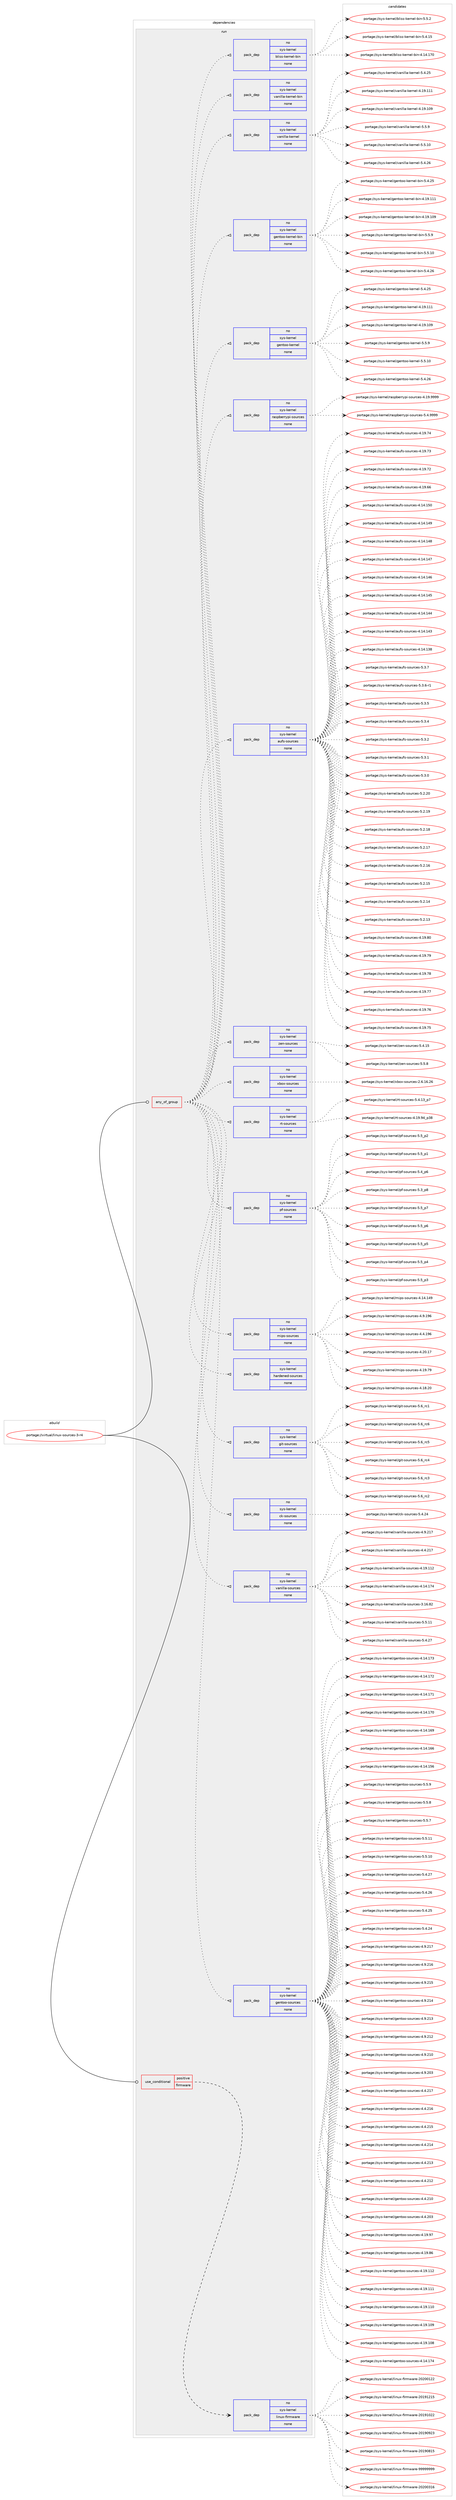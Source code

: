 digraph prolog {

# *************
# Graph options
# *************

newrank=true;
concentrate=true;
compound=true;
graph [rankdir=LR,fontname=Helvetica,fontsize=10,ranksep=1.5];#, ranksep=2.5, nodesep=0.2];
edge  [arrowhead=vee];
node  [fontname=Helvetica,fontsize=10];

# **********
# The ebuild
# **********

subgraph cluster_leftcol {
color=gray;
rank=same;
label=<<i>ebuild</i>>;
id [label="portage://virtual/linux-sources-3-r4", color=red, width=4, href="../virtual/linux-sources-3-r4.svg"];
}

# ****************
# The dependencies
# ****************

subgraph cluster_midcol {
color=gray;
label=<<i>dependencies</i>>;
subgraph cluster_compile {
fillcolor="#eeeeee";
style=filled;
label=<<i>compile</i>>;
}
subgraph cluster_compileandrun {
fillcolor="#eeeeee";
style=filled;
label=<<i>compile and run</i>>;
}
subgraph cluster_run {
fillcolor="#eeeeee";
style=filled;
label=<<i>run</i>>;
subgraph any211 {
dependency8750 [label=<<TABLE BORDER="0" CELLBORDER="1" CELLSPACING="0" CELLPADDING="4"><TR><TD CELLPADDING="10">any_of_group</TD></TR></TABLE>>, shape=none, color=red];subgraph pack7248 {
dependency8751 [label=<<TABLE BORDER="0" CELLBORDER="1" CELLSPACING="0" CELLPADDING="4" WIDTH="220"><TR><TD ROWSPAN="6" CELLPADDING="30">pack_dep</TD></TR><TR><TD WIDTH="110">no</TD></TR><TR><TD>sys-kernel</TD></TR><TR><TD>gentoo-sources</TD></TR><TR><TD>none</TD></TR><TR><TD></TD></TR></TABLE>>, shape=none, color=blue];
}
dependency8750:e -> dependency8751:w [weight=20,style="dotted",arrowhead="oinv"];
subgraph pack7249 {
dependency8752 [label=<<TABLE BORDER="0" CELLBORDER="1" CELLSPACING="0" CELLPADDING="4" WIDTH="220"><TR><TD ROWSPAN="6" CELLPADDING="30">pack_dep</TD></TR><TR><TD WIDTH="110">no</TD></TR><TR><TD>sys-kernel</TD></TR><TR><TD>vanilla-sources</TD></TR><TR><TD>none</TD></TR><TR><TD></TD></TR></TABLE>>, shape=none, color=blue];
}
dependency8750:e -> dependency8752:w [weight=20,style="dotted",arrowhead="oinv"];
subgraph pack7250 {
dependency8753 [label=<<TABLE BORDER="0" CELLBORDER="1" CELLSPACING="0" CELLPADDING="4" WIDTH="220"><TR><TD ROWSPAN="6" CELLPADDING="30">pack_dep</TD></TR><TR><TD WIDTH="110">no</TD></TR><TR><TD>sys-kernel</TD></TR><TR><TD>ck-sources</TD></TR><TR><TD>none</TD></TR><TR><TD></TD></TR></TABLE>>, shape=none, color=blue];
}
dependency8750:e -> dependency8753:w [weight=20,style="dotted",arrowhead="oinv"];
subgraph pack7251 {
dependency8754 [label=<<TABLE BORDER="0" CELLBORDER="1" CELLSPACING="0" CELLPADDING="4" WIDTH="220"><TR><TD ROWSPAN="6" CELLPADDING="30">pack_dep</TD></TR><TR><TD WIDTH="110">no</TD></TR><TR><TD>sys-kernel</TD></TR><TR><TD>git-sources</TD></TR><TR><TD>none</TD></TR><TR><TD></TD></TR></TABLE>>, shape=none, color=blue];
}
dependency8750:e -> dependency8754:w [weight=20,style="dotted",arrowhead="oinv"];
subgraph pack7252 {
dependency8755 [label=<<TABLE BORDER="0" CELLBORDER="1" CELLSPACING="0" CELLPADDING="4" WIDTH="220"><TR><TD ROWSPAN="6" CELLPADDING="30">pack_dep</TD></TR><TR><TD WIDTH="110">no</TD></TR><TR><TD>sys-kernel</TD></TR><TR><TD>hardened-sources</TD></TR><TR><TD>none</TD></TR><TR><TD></TD></TR></TABLE>>, shape=none, color=blue];
}
dependency8750:e -> dependency8755:w [weight=20,style="dotted",arrowhead="oinv"];
subgraph pack7253 {
dependency8756 [label=<<TABLE BORDER="0" CELLBORDER="1" CELLSPACING="0" CELLPADDING="4" WIDTH="220"><TR><TD ROWSPAN="6" CELLPADDING="30">pack_dep</TD></TR><TR><TD WIDTH="110">no</TD></TR><TR><TD>sys-kernel</TD></TR><TR><TD>mips-sources</TD></TR><TR><TD>none</TD></TR><TR><TD></TD></TR></TABLE>>, shape=none, color=blue];
}
dependency8750:e -> dependency8756:w [weight=20,style="dotted",arrowhead="oinv"];
subgraph pack7254 {
dependency8757 [label=<<TABLE BORDER="0" CELLBORDER="1" CELLSPACING="0" CELLPADDING="4" WIDTH="220"><TR><TD ROWSPAN="6" CELLPADDING="30">pack_dep</TD></TR><TR><TD WIDTH="110">no</TD></TR><TR><TD>sys-kernel</TD></TR><TR><TD>pf-sources</TD></TR><TR><TD>none</TD></TR><TR><TD></TD></TR></TABLE>>, shape=none, color=blue];
}
dependency8750:e -> dependency8757:w [weight=20,style="dotted",arrowhead="oinv"];
subgraph pack7255 {
dependency8758 [label=<<TABLE BORDER="0" CELLBORDER="1" CELLSPACING="0" CELLPADDING="4" WIDTH="220"><TR><TD ROWSPAN="6" CELLPADDING="30">pack_dep</TD></TR><TR><TD WIDTH="110">no</TD></TR><TR><TD>sys-kernel</TD></TR><TR><TD>rt-sources</TD></TR><TR><TD>none</TD></TR><TR><TD></TD></TR></TABLE>>, shape=none, color=blue];
}
dependency8750:e -> dependency8758:w [weight=20,style="dotted",arrowhead="oinv"];
subgraph pack7256 {
dependency8759 [label=<<TABLE BORDER="0" CELLBORDER="1" CELLSPACING="0" CELLPADDING="4" WIDTH="220"><TR><TD ROWSPAN="6" CELLPADDING="30">pack_dep</TD></TR><TR><TD WIDTH="110">no</TD></TR><TR><TD>sys-kernel</TD></TR><TR><TD>xbox-sources</TD></TR><TR><TD>none</TD></TR><TR><TD></TD></TR></TABLE>>, shape=none, color=blue];
}
dependency8750:e -> dependency8759:w [weight=20,style="dotted",arrowhead="oinv"];
subgraph pack7257 {
dependency8760 [label=<<TABLE BORDER="0" CELLBORDER="1" CELLSPACING="0" CELLPADDING="4" WIDTH="220"><TR><TD ROWSPAN="6" CELLPADDING="30">pack_dep</TD></TR><TR><TD WIDTH="110">no</TD></TR><TR><TD>sys-kernel</TD></TR><TR><TD>zen-sources</TD></TR><TR><TD>none</TD></TR><TR><TD></TD></TR></TABLE>>, shape=none, color=blue];
}
dependency8750:e -> dependency8760:w [weight=20,style="dotted",arrowhead="oinv"];
subgraph pack7258 {
dependency8761 [label=<<TABLE BORDER="0" CELLBORDER="1" CELLSPACING="0" CELLPADDING="4" WIDTH="220"><TR><TD ROWSPAN="6" CELLPADDING="30">pack_dep</TD></TR><TR><TD WIDTH="110">no</TD></TR><TR><TD>sys-kernel</TD></TR><TR><TD>aufs-sources</TD></TR><TR><TD>none</TD></TR><TR><TD></TD></TR></TABLE>>, shape=none, color=blue];
}
dependency8750:e -> dependency8761:w [weight=20,style="dotted",arrowhead="oinv"];
subgraph pack7259 {
dependency8762 [label=<<TABLE BORDER="0" CELLBORDER="1" CELLSPACING="0" CELLPADDING="4" WIDTH="220"><TR><TD ROWSPAN="6" CELLPADDING="30">pack_dep</TD></TR><TR><TD WIDTH="110">no</TD></TR><TR><TD>sys-kernel</TD></TR><TR><TD>raspberrypi-sources</TD></TR><TR><TD>none</TD></TR><TR><TD></TD></TR></TABLE>>, shape=none, color=blue];
}
dependency8750:e -> dependency8762:w [weight=20,style="dotted",arrowhead="oinv"];
subgraph pack7260 {
dependency8763 [label=<<TABLE BORDER="0" CELLBORDER="1" CELLSPACING="0" CELLPADDING="4" WIDTH="220"><TR><TD ROWSPAN="6" CELLPADDING="30">pack_dep</TD></TR><TR><TD WIDTH="110">no</TD></TR><TR><TD>sys-kernel</TD></TR><TR><TD>gentoo-kernel</TD></TR><TR><TD>none</TD></TR><TR><TD></TD></TR></TABLE>>, shape=none, color=blue];
}
dependency8750:e -> dependency8763:w [weight=20,style="dotted",arrowhead="oinv"];
subgraph pack7261 {
dependency8764 [label=<<TABLE BORDER="0" CELLBORDER="1" CELLSPACING="0" CELLPADDING="4" WIDTH="220"><TR><TD ROWSPAN="6" CELLPADDING="30">pack_dep</TD></TR><TR><TD WIDTH="110">no</TD></TR><TR><TD>sys-kernel</TD></TR><TR><TD>gentoo-kernel-bin</TD></TR><TR><TD>none</TD></TR><TR><TD></TD></TR></TABLE>>, shape=none, color=blue];
}
dependency8750:e -> dependency8764:w [weight=20,style="dotted",arrowhead="oinv"];
subgraph pack7262 {
dependency8765 [label=<<TABLE BORDER="0" CELLBORDER="1" CELLSPACING="0" CELLPADDING="4" WIDTH="220"><TR><TD ROWSPAN="6" CELLPADDING="30">pack_dep</TD></TR><TR><TD WIDTH="110">no</TD></TR><TR><TD>sys-kernel</TD></TR><TR><TD>vanilla-kernel</TD></TR><TR><TD>none</TD></TR><TR><TD></TD></TR></TABLE>>, shape=none, color=blue];
}
dependency8750:e -> dependency8765:w [weight=20,style="dotted",arrowhead="oinv"];
subgraph pack7263 {
dependency8766 [label=<<TABLE BORDER="0" CELLBORDER="1" CELLSPACING="0" CELLPADDING="4" WIDTH="220"><TR><TD ROWSPAN="6" CELLPADDING="30">pack_dep</TD></TR><TR><TD WIDTH="110">no</TD></TR><TR><TD>sys-kernel</TD></TR><TR><TD>vanilla-kernel-bin</TD></TR><TR><TD>none</TD></TR><TR><TD></TD></TR></TABLE>>, shape=none, color=blue];
}
dependency8750:e -> dependency8766:w [weight=20,style="dotted",arrowhead="oinv"];
subgraph pack7264 {
dependency8767 [label=<<TABLE BORDER="0" CELLBORDER="1" CELLSPACING="0" CELLPADDING="4" WIDTH="220"><TR><TD ROWSPAN="6" CELLPADDING="30">pack_dep</TD></TR><TR><TD WIDTH="110">no</TD></TR><TR><TD>sys-kernel</TD></TR><TR><TD>bliss-kernel-bin</TD></TR><TR><TD>none</TD></TR><TR><TD></TD></TR></TABLE>>, shape=none, color=blue];
}
dependency8750:e -> dependency8767:w [weight=20,style="dotted",arrowhead="oinv"];
}
id:e -> dependency8750:w [weight=20,style="solid",arrowhead="odot"];
subgraph cond1289 {
dependency8768 [label=<<TABLE BORDER="0" CELLBORDER="1" CELLSPACING="0" CELLPADDING="4"><TR><TD ROWSPAN="3" CELLPADDING="10">use_conditional</TD></TR><TR><TD>positive</TD></TR><TR><TD>firmware</TD></TR></TABLE>>, shape=none, color=red];
subgraph pack7265 {
dependency8769 [label=<<TABLE BORDER="0" CELLBORDER="1" CELLSPACING="0" CELLPADDING="4" WIDTH="220"><TR><TD ROWSPAN="6" CELLPADDING="30">pack_dep</TD></TR><TR><TD WIDTH="110">no</TD></TR><TR><TD>sys-kernel</TD></TR><TR><TD>linux-firmware</TD></TR><TR><TD>none</TD></TR><TR><TD></TD></TR></TABLE>>, shape=none, color=blue];
}
dependency8768:e -> dependency8769:w [weight=20,style="dashed",arrowhead="vee"];
}
id:e -> dependency8768:w [weight=20,style="solid",arrowhead="odot"];
}
}

# **************
# The candidates
# **************

subgraph cluster_choices {
rank=same;
color=gray;
label=<<i>candidates</i>>;

subgraph choice7248 {
color=black;
nodesep=1;
choice11512111545107101114110101108471031011101161111114511511111711499101115455346534657 [label="portage://sys-kernel/gentoo-sources-5.5.9", color=red, width=4,href="../sys-kernel/gentoo-sources-5.5.9.svg"];
choice11512111545107101114110101108471031011101161111114511511111711499101115455346534656 [label="portage://sys-kernel/gentoo-sources-5.5.8", color=red, width=4,href="../sys-kernel/gentoo-sources-5.5.8.svg"];
choice11512111545107101114110101108471031011101161111114511511111711499101115455346534655 [label="portage://sys-kernel/gentoo-sources-5.5.7", color=red, width=4,href="../sys-kernel/gentoo-sources-5.5.7.svg"];
choice1151211154510710111411010110847103101110116111111451151111171149910111545534653464949 [label="portage://sys-kernel/gentoo-sources-5.5.11", color=red, width=4,href="../sys-kernel/gentoo-sources-5.5.11.svg"];
choice1151211154510710111411010110847103101110116111111451151111171149910111545534653464948 [label="portage://sys-kernel/gentoo-sources-5.5.10", color=red, width=4,href="../sys-kernel/gentoo-sources-5.5.10.svg"];
choice1151211154510710111411010110847103101110116111111451151111171149910111545534652465055 [label="portage://sys-kernel/gentoo-sources-5.4.27", color=red, width=4,href="../sys-kernel/gentoo-sources-5.4.27.svg"];
choice1151211154510710111411010110847103101110116111111451151111171149910111545534652465054 [label="portage://sys-kernel/gentoo-sources-5.4.26", color=red, width=4,href="../sys-kernel/gentoo-sources-5.4.26.svg"];
choice1151211154510710111411010110847103101110116111111451151111171149910111545534652465053 [label="portage://sys-kernel/gentoo-sources-5.4.25", color=red, width=4,href="../sys-kernel/gentoo-sources-5.4.25.svg"];
choice1151211154510710111411010110847103101110116111111451151111171149910111545534652465052 [label="portage://sys-kernel/gentoo-sources-5.4.24", color=red, width=4,href="../sys-kernel/gentoo-sources-5.4.24.svg"];
choice115121115451071011141101011084710310111011611111145115111117114991011154552465746504955 [label="portage://sys-kernel/gentoo-sources-4.9.217", color=red, width=4,href="../sys-kernel/gentoo-sources-4.9.217.svg"];
choice115121115451071011141101011084710310111011611111145115111117114991011154552465746504954 [label="portage://sys-kernel/gentoo-sources-4.9.216", color=red, width=4,href="../sys-kernel/gentoo-sources-4.9.216.svg"];
choice115121115451071011141101011084710310111011611111145115111117114991011154552465746504953 [label="portage://sys-kernel/gentoo-sources-4.9.215", color=red, width=4,href="../sys-kernel/gentoo-sources-4.9.215.svg"];
choice115121115451071011141101011084710310111011611111145115111117114991011154552465746504952 [label="portage://sys-kernel/gentoo-sources-4.9.214", color=red, width=4,href="../sys-kernel/gentoo-sources-4.9.214.svg"];
choice115121115451071011141101011084710310111011611111145115111117114991011154552465746504951 [label="portage://sys-kernel/gentoo-sources-4.9.213", color=red, width=4,href="../sys-kernel/gentoo-sources-4.9.213.svg"];
choice115121115451071011141101011084710310111011611111145115111117114991011154552465746504950 [label="portage://sys-kernel/gentoo-sources-4.9.212", color=red, width=4,href="../sys-kernel/gentoo-sources-4.9.212.svg"];
choice115121115451071011141101011084710310111011611111145115111117114991011154552465746504948 [label="portage://sys-kernel/gentoo-sources-4.9.210", color=red, width=4,href="../sys-kernel/gentoo-sources-4.9.210.svg"];
choice115121115451071011141101011084710310111011611111145115111117114991011154552465746504851 [label="portage://sys-kernel/gentoo-sources-4.9.203", color=red, width=4,href="../sys-kernel/gentoo-sources-4.9.203.svg"];
choice115121115451071011141101011084710310111011611111145115111117114991011154552465246504955 [label="portage://sys-kernel/gentoo-sources-4.4.217", color=red, width=4,href="../sys-kernel/gentoo-sources-4.4.217.svg"];
choice115121115451071011141101011084710310111011611111145115111117114991011154552465246504954 [label="portage://sys-kernel/gentoo-sources-4.4.216", color=red, width=4,href="../sys-kernel/gentoo-sources-4.4.216.svg"];
choice115121115451071011141101011084710310111011611111145115111117114991011154552465246504953 [label="portage://sys-kernel/gentoo-sources-4.4.215", color=red, width=4,href="../sys-kernel/gentoo-sources-4.4.215.svg"];
choice115121115451071011141101011084710310111011611111145115111117114991011154552465246504952 [label="portage://sys-kernel/gentoo-sources-4.4.214", color=red, width=4,href="../sys-kernel/gentoo-sources-4.4.214.svg"];
choice115121115451071011141101011084710310111011611111145115111117114991011154552465246504951 [label="portage://sys-kernel/gentoo-sources-4.4.213", color=red, width=4,href="../sys-kernel/gentoo-sources-4.4.213.svg"];
choice115121115451071011141101011084710310111011611111145115111117114991011154552465246504950 [label="portage://sys-kernel/gentoo-sources-4.4.212", color=red, width=4,href="../sys-kernel/gentoo-sources-4.4.212.svg"];
choice115121115451071011141101011084710310111011611111145115111117114991011154552465246504948 [label="portage://sys-kernel/gentoo-sources-4.4.210", color=red, width=4,href="../sys-kernel/gentoo-sources-4.4.210.svg"];
choice115121115451071011141101011084710310111011611111145115111117114991011154552465246504851 [label="portage://sys-kernel/gentoo-sources-4.4.203", color=red, width=4,href="../sys-kernel/gentoo-sources-4.4.203.svg"];
choice115121115451071011141101011084710310111011611111145115111117114991011154552464957465755 [label="portage://sys-kernel/gentoo-sources-4.19.97", color=red, width=4,href="../sys-kernel/gentoo-sources-4.19.97.svg"];
choice115121115451071011141101011084710310111011611111145115111117114991011154552464957465654 [label="portage://sys-kernel/gentoo-sources-4.19.86", color=red, width=4,href="../sys-kernel/gentoo-sources-4.19.86.svg"];
choice11512111545107101114110101108471031011101161111114511511111711499101115455246495746494950 [label="portage://sys-kernel/gentoo-sources-4.19.112", color=red, width=4,href="../sys-kernel/gentoo-sources-4.19.112.svg"];
choice11512111545107101114110101108471031011101161111114511511111711499101115455246495746494949 [label="portage://sys-kernel/gentoo-sources-4.19.111", color=red, width=4,href="../sys-kernel/gentoo-sources-4.19.111.svg"];
choice11512111545107101114110101108471031011101161111114511511111711499101115455246495746494948 [label="portage://sys-kernel/gentoo-sources-4.19.110", color=red, width=4,href="../sys-kernel/gentoo-sources-4.19.110.svg"];
choice11512111545107101114110101108471031011101161111114511511111711499101115455246495746494857 [label="portage://sys-kernel/gentoo-sources-4.19.109", color=red, width=4,href="../sys-kernel/gentoo-sources-4.19.109.svg"];
choice11512111545107101114110101108471031011101161111114511511111711499101115455246495746494856 [label="portage://sys-kernel/gentoo-sources-4.19.108", color=red, width=4,href="../sys-kernel/gentoo-sources-4.19.108.svg"];
choice11512111545107101114110101108471031011101161111114511511111711499101115455246495246495552 [label="portage://sys-kernel/gentoo-sources-4.14.174", color=red, width=4,href="../sys-kernel/gentoo-sources-4.14.174.svg"];
choice11512111545107101114110101108471031011101161111114511511111711499101115455246495246495551 [label="portage://sys-kernel/gentoo-sources-4.14.173", color=red, width=4,href="../sys-kernel/gentoo-sources-4.14.173.svg"];
choice11512111545107101114110101108471031011101161111114511511111711499101115455246495246495550 [label="portage://sys-kernel/gentoo-sources-4.14.172", color=red, width=4,href="../sys-kernel/gentoo-sources-4.14.172.svg"];
choice11512111545107101114110101108471031011101161111114511511111711499101115455246495246495549 [label="portage://sys-kernel/gentoo-sources-4.14.171", color=red, width=4,href="../sys-kernel/gentoo-sources-4.14.171.svg"];
choice11512111545107101114110101108471031011101161111114511511111711499101115455246495246495548 [label="portage://sys-kernel/gentoo-sources-4.14.170", color=red, width=4,href="../sys-kernel/gentoo-sources-4.14.170.svg"];
choice11512111545107101114110101108471031011101161111114511511111711499101115455246495246495457 [label="portage://sys-kernel/gentoo-sources-4.14.169", color=red, width=4,href="../sys-kernel/gentoo-sources-4.14.169.svg"];
choice11512111545107101114110101108471031011101161111114511511111711499101115455246495246495454 [label="portage://sys-kernel/gentoo-sources-4.14.166", color=red, width=4,href="../sys-kernel/gentoo-sources-4.14.166.svg"];
choice11512111545107101114110101108471031011101161111114511511111711499101115455246495246495354 [label="portage://sys-kernel/gentoo-sources-4.14.156", color=red, width=4,href="../sys-kernel/gentoo-sources-4.14.156.svg"];
dependency8751:e -> choice11512111545107101114110101108471031011101161111114511511111711499101115455346534657:w [style=dotted,weight="100"];
dependency8751:e -> choice11512111545107101114110101108471031011101161111114511511111711499101115455346534656:w [style=dotted,weight="100"];
dependency8751:e -> choice11512111545107101114110101108471031011101161111114511511111711499101115455346534655:w [style=dotted,weight="100"];
dependency8751:e -> choice1151211154510710111411010110847103101110116111111451151111171149910111545534653464949:w [style=dotted,weight="100"];
dependency8751:e -> choice1151211154510710111411010110847103101110116111111451151111171149910111545534653464948:w [style=dotted,weight="100"];
dependency8751:e -> choice1151211154510710111411010110847103101110116111111451151111171149910111545534652465055:w [style=dotted,weight="100"];
dependency8751:e -> choice1151211154510710111411010110847103101110116111111451151111171149910111545534652465054:w [style=dotted,weight="100"];
dependency8751:e -> choice1151211154510710111411010110847103101110116111111451151111171149910111545534652465053:w [style=dotted,weight="100"];
dependency8751:e -> choice1151211154510710111411010110847103101110116111111451151111171149910111545534652465052:w [style=dotted,weight="100"];
dependency8751:e -> choice115121115451071011141101011084710310111011611111145115111117114991011154552465746504955:w [style=dotted,weight="100"];
dependency8751:e -> choice115121115451071011141101011084710310111011611111145115111117114991011154552465746504954:w [style=dotted,weight="100"];
dependency8751:e -> choice115121115451071011141101011084710310111011611111145115111117114991011154552465746504953:w [style=dotted,weight="100"];
dependency8751:e -> choice115121115451071011141101011084710310111011611111145115111117114991011154552465746504952:w [style=dotted,weight="100"];
dependency8751:e -> choice115121115451071011141101011084710310111011611111145115111117114991011154552465746504951:w [style=dotted,weight="100"];
dependency8751:e -> choice115121115451071011141101011084710310111011611111145115111117114991011154552465746504950:w [style=dotted,weight="100"];
dependency8751:e -> choice115121115451071011141101011084710310111011611111145115111117114991011154552465746504948:w [style=dotted,weight="100"];
dependency8751:e -> choice115121115451071011141101011084710310111011611111145115111117114991011154552465746504851:w [style=dotted,weight="100"];
dependency8751:e -> choice115121115451071011141101011084710310111011611111145115111117114991011154552465246504955:w [style=dotted,weight="100"];
dependency8751:e -> choice115121115451071011141101011084710310111011611111145115111117114991011154552465246504954:w [style=dotted,weight="100"];
dependency8751:e -> choice115121115451071011141101011084710310111011611111145115111117114991011154552465246504953:w [style=dotted,weight="100"];
dependency8751:e -> choice115121115451071011141101011084710310111011611111145115111117114991011154552465246504952:w [style=dotted,weight="100"];
dependency8751:e -> choice115121115451071011141101011084710310111011611111145115111117114991011154552465246504951:w [style=dotted,weight="100"];
dependency8751:e -> choice115121115451071011141101011084710310111011611111145115111117114991011154552465246504950:w [style=dotted,weight="100"];
dependency8751:e -> choice115121115451071011141101011084710310111011611111145115111117114991011154552465246504948:w [style=dotted,weight="100"];
dependency8751:e -> choice115121115451071011141101011084710310111011611111145115111117114991011154552465246504851:w [style=dotted,weight="100"];
dependency8751:e -> choice115121115451071011141101011084710310111011611111145115111117114991011154552464957465755:w [style=dotted,weight="100"];
dependency8751:e -> choice115121115451071011141101011084710310111011611111145115111117114991011154552464957465654:w [style=dotted,weight="100"];
dependency8751:e -> choice11512111545107101114110101108471031011101161111114511511111711499101115455246495746494950:w [style=dotted,weight="100"];
dependency8751:e -> choice11512111545107101114110101108471031011101161111114511511111711499101115455246495746494949:w [style=dotted,weight="100"];
dependency8751:e -> choice11512111545107101114110101108471031011101161111114511511111711499101115455246495746494948:w [style=dotted,weight="100"];
dependency8751:e -> choice11512111545107101114110101108471031011101161111114511511111711499101115455246495746494857:w [style=dotted,weight="100"];
dependency8751:e -> choice11512111545107101114110101108471031011101161111114511511111711499101115455246495746494856:w [style=dotted,weight="100"];
dependency8751:e -> choice11512111545107101114110101108471031011101161111114511511111711499101115455246495246495552:w [style=dotted,weight="100"];
dependency8751:e -> choice11512111545107101114110101108471031011101161111114511511111711499101115455246495246495551:w [style=dotted,weight="100"];
dependency8751:e -> choice11512111545107101114110101108471031011101161111114511511111711499101115455246495246495550:w [style=dotted,weight="100"];
dependency8751:e -> choice11512111545107101114110101108471031011101161111114511511111711499101115455246495246495549:w [style=dotted,weight="100"];
dependency8751:e -> choice11512111545107101114110101108471031011101161111114511511111711499101115455246495246495548:w [style=dotted,weight="100"];
dependency8751:e -> choice11512111545107101114110101108471031011101161111114511511111711499101115455246495246495457:w [style=dotted,weight="100"];
dependency8751:e -> choice11512111545107101114110101108471031011101161111114511511111711499101115455246495246495454:w [style=dotted,weight="100"];
dependency8751:e -> choice11512111545107101114110101108471031011101161111114511511111711499101115455246495246495354:w [style=dotted,weight="100"];
}
subgraph choice7249 {
color=black;
nodesep=1;
choice11512111545107101114110101108471189711010510810897451151111171149910111545534653464949 [label="portage://sys-kernel/vanilla-sources-5.5.11", color=red, width=4,href="../sys-kernel/vanilla-sources-5.5.11.svg"];
choice11512111545107101114110101108471189711010510810897451151111171149910111545534652465055 [label="portage://sys-kernel/vanilla-sources-5.4.27", color=red, width=4,href="../sys-kernel/vanilla-sources-5.4.27.svg"];
choice1151211154510710111411010110847118971101051081089745115111117114991011154552465746504955 [label="portage://sys-kernel/vanilla-sources-4.9.217", color=red, width=4,href="../sys-kernel/vanilla-sources-4.9.217.svg"];
choice1151211154510710111411010110847118971101051081089745115111117114991011154552465246504955 [label="portage://sys-kernel/vanilla-sources-4.4.217", color=red, width=4,href="../sys-kernel/vanilla-sources-4.4.217.svg"];
choice115121115451071011141101011084711897110105108108974511511111711499101115455246495746494950 [label="portage://sys-kernel/vanilla-sources-4.19.112", color=red, width=4,href="../sys-kernel/vanilla-sources-4.19.112.svg"];
choice115121115451071011141101011084711897110105108108974511511111711499101115455246495246495552 [label="portage://sys-kernel/vanilla-sources-4.14.174", color=red, width=4,href="../sys-kernel/vanilla-sources-4.14.174.svg"];
choice1151211154510710111411010110847118971101051081089745115111117114991011154551464954465650 [label="portage://sys-kernel/vanilla-sources-3.16.82", color=red, width=4,href="../sys-kernel/vanilla-sources-3.16.82.svg"];
dependency8752:e -> choice11512111545107101114110101108471189711010510810897451151111171149910111545534653464949:w [style=dotted,weight="100"];
dependency8752:e -> choice11512111545107101114110101108471189711010510810897451151111171149910111545534652465055:w [style=dotted,weight="100"];
dependency8752:e -> choice1151211154510710111411010110847118971101051081089745115111117114991011154552465746504955:w [style=dotted,weight="100"];
dependency8752:e -> choice1151211154510710111411010110847118971101051081089745115111117114991011154552465246504955:w [style=dotted,weight="100"];
dependency8752:e -> choice115121115451071011141101011084711897110105108108974511511111711499101115455246495746494950:w [style=dotted,weight="100"];
dependency8752:e -> choice115121115451071011141101011084711897110105108108974511511111711499101115455246495246495552:w [style=dotted,weight="100"];
dependency8752:e -> choice1151211154510710111411010110847118971101051081089745115111117114991011154551464954465650:w [style=dotted,weight="100"];
}
subgraph choice7250 {
color=black;
nodesep=1;
choice115121115451071011141101011084799107451151111171149910111545534652465052 [label="portage://sys-kernel/ck-sources-5.4.24", color=red, width=4,href="../sys-kernel/ck-sources-5.4.24.svg"];
dependency8753:e -> choice115121115451071011141101011084799107451151111171149910111545534652465052:w [style=dotted,weight="100"];
}
subgraph choice7251 {
color=black;
nodesep=1;
choice1151211154510710111411010110847103105116451151111171149910111545534654951149954 [label="portage://sys-kernel/git-sources-5.6_rc6", color=red, width=4,href="../sys-kernel/git-sources-5.6_rc6.svg"];
choice1151211154510710111411010110847103105116451151111171149910111545534654951149953 [label="portage://sys-kernel/git-sources-5.6_rc5", color=red, width=4,href="../sys-kernel/git-sources-5.6_rc5.svg"];
choice1151211154510710111411010110847103105116451151111171149910111545534654951149952 [label="portage://sys-kernel/git-sources-5.6_rc4", color=red, width=4,href="../sys-kernel/git-sources-5.6_rc4.svg"];
choice1151211154510710111411010110847103105116451151111171149910111545534654951149951 [label="portage://sys-kernel/git-sources-5.6_rc3", color=red, width=4,href="../sys-kernel/git-sources-5.6_rc3.svg"];
choice1151211154510710111411010110847103105116451151111171149910111545534654951149950 [label="portage://sys-kernel/git-sources-5.6_rc2", color=red, width=4,href="../sys-kernel/git-sources-5.6_rc2.svg"];
choice1151211154510710111411010110847103105116451151111171149910111545534654951149949 [label="portage://sys-kernel/git-sources-5.6_rc1", color=red, width=4,href="../sys-kernel/git-sources-5.6_rc1.svg"];
dependency8754:e -> choice1151211154510710111411010110847103105116451151111171149910111545534654951149954:w [style=dotted,weight="100"];
dependency8754:e -> choice1151211154510710111411010110847103105116451151111171149910111545534654951149953:w [style=dotted,weight="100"];
dependency8754:e -> choice1151211154510710111411010110847103105116451151111171149910111545534654951149952:w [style=dotted,weight="100"];
dependency8754:e -> choice1151211154510710111411010110847103105116451151111171149910111545534654951149951:w [style=dotted,weight="100"];
dependency8754:e -> choice1151211154510710111411010110847103105116451151111171149910111545534654951149950:w [style=dotted,weight="100"];
dependency8754:e -> choice1151211154510710111411010110847103105116451151111171149910111545534654951149949:w [style=dotted,weight="100"];
}
subgraph choice7252 {
color=black;
nodesep=1;
}
subgraph choice7253 {
color=black;
nodesep=1;
choice115121115451071011141101011084710910511211545115111117114991011154552465746495754 [label="portage://sys-kernel/mips-sources-4.9.196", color=red, width=4,href="../sys-kernel/mips-sources-4.9.196.svg"];
choice115121115451071011141101011084710910511211545115111117114991011154552465246495754 [label="portage://sys-kernel/mips-sources-4.4.196", color=red, width=4,href="../sys-kernel/mips-sources-4.4.196.svg"];
choice115121115451071011141101011084710910511211545115111117114991011154552465048464955 [label="portage://sys-kernel/mips-sources-4.20.17", color=red, width=4,href="../sys-kernel/mips-sources-4.20.17.svg"];
choice115121115451071011141101011084710910511211545115111117114991011154552464957465557 [label="portage://sys-kernel/mips-sources-4.19.79", color=red, width=4,href="../sys-kernel/mips-sources-4.19.79.svg"];
choice115121115451071011141101011084710910511211545115111117114991011154552464956465048 [label="portage://sys-kernel/mips-sources-4.18.20", color=red, width=4,href="../sys-kernel/mips-sources-4.18.20.svg"];
choice11512111545107101114110101108471091051121154511511111711499101115455246495246495257 [label="portage://sys-kernel/mips-sources-4.14.149", color=red, width=4,href="../sys-kernel/mips-sources-4.14.149.svg"];
dependency8756:e -> choice115121115451071011141101011084710910511211545115111117114991011154552465746495754:w [style=dotted,weight="100"];
dependency8756:e -> choice115121115451071011141101011084710910511211545115111117114991011154552465246495754:w [style=dotted,weight="100"];
dependency8756:e -> choice115121115451071011141101011084710910511211545115111117114991011154552465048464955:w [style=dotted,weight="100"];
dependency8756:e -> choice115121115451071011141101011084710910511211545115111117114991011154552464957465557:w [style=dotted,weight="100"];
dependency8756:e -> choice115121115451071011141101011084710910511211545115111117114991011154552464956465048:w [style=dotted,weight="100"];
dependency8756:e -> choice11512111545107101114110101108471091051121154511511111711499101115455246495246495257:w [style=dotted,weight="100"];
}
subgraph choice7254 {
color=black;
nodesep=1;
choice11512111545107101114110101108471121024511511111711499101115455346539511255 [label="portage://sys-kernel/pf-sources-5.5_p7", color=red, width=4,href="../sys-kernel/pf-sources-5.5_p7.svg"];
choice11512111545107101114110101108471121024511511111711499101115455346539511254 [label="portage://sys-kernel/pf-sources-5.5_p6", color=red, width=4,href="../sys-kernel/pf-sources-5.5_p6.svg"];
choice11512111545107101114110101108471121024511511111711499101115455346539511253 [label="portage://sys-kernel/pf-sources-5.5_p5", color=red, width=4,href="../sys-kernel/pf-sources-5.5_p5.svg"];
choice11512111545107101114110101108471121024511511111711499101115455346539511252 [label="portage://sys-kernel/pf-sources-5.5_p4", color=red, width=4,href="../sys-kernel/pf-sources-5.5_p4.svg"];
choice11512111545107101114110101108471121024511511111711499101115455346539511251 [label="portage://sys-kernel/pf-sources-5.5_p3", color=red, width=4,href="../sys-kernel/pf-sources-5.5_p3.svg"];
choice11512111545107101114110101108471121024511511111711499101115455346539511250 [label="portage://sys-kernel/pf-sources-5.5_p2", color=red, width=4,href="../sys-kernel/pf-sources-5.5_p2.svg"];
choice11512111545107101114110101108471121024511511111711499101115455346539511249 [label="portage://sys-kernel/pf-sources-5.5_p1", color=red, width=4,href="../sys-kernel/pf-sources-5.5_p1.svg"];
choice11512111545107101114110101108471121024511511111711499101115455346529511254 [label="portage://sys-kernel/pf-sources-5.4_p6", color=red, width=4,href="../sys-kernel/pf-sources-5.4_p6.svg"];
choice11512111545107101114110101108471121024511511111711499101115455346519511256 [label="portage://sys-kernel/pf-sources-5.3_p8", color=red, width=4,href="../sys-kernel/pf-sources-5.3_p8.svg"];
dependency8757:e -> choice11512111545107101114110101108471121024511511111711499101115455346539511255:w [style=dotted,weight="100"];
dependency8757:e -> choice11512111545107101114110101108471121024511511111711499101115455346539511254:w [style=dotted,weight="100"];
dependency8757:e -> choice11512111545107101114110101108471121024511511111711499101115455346539511253:w [style=dotted,weight="100"];
dependency8757:e -> choice11512111545107101114110101108471121024511511111711499101115455346539511252:w [style=dotted,weight="100"];
dependency8757:e -> choice11512111545107101114110101108471121024511511111711499101115455346539511251:w [style=dotted,weight="100"];
dependency8757:e -> choice11512111545107101114110101108471121024511511111711499101115455346539511250:w [style=dotted,weight="100"];
dependency8757:e -> choice11512111545107101114110101108471121024511511111711499101115455346539511249:w [style=dotted,weight="100"];
dependency8757:e -> choice11512111545107101114110101108471121024511511111711499101115455346529511254:w [style=dotted,weight="100"];
dependency8757:e -> choice11512111545107101114110101108471121024511511111711499101115455346519511256:w [style=dotted,weight="100"];
}
subgraph choice7255 {
color=black;
nodesep=1;
choice11512111545107101114110101108471141164511511111711499101115455346524649519511255 [label="portage://sys-kernel/rt-sources-5.4.13_p7", color=red, width=4,href="../sys-kernel/rt-sources-5.4.13_p7.svg"];
choice115121115451071011141101011084711411645115111117114991011154552464957465752951125156 [label="portage://sys-kernel/rt-sources-4.19.94_p38", color=red, width=4,href="../sys-kernel/rt-sources-4.19.94_p38.svg"];
dependency8758:e -> choice11512111545107101114110101108471141164511511111711499101115455346524649519511255:w [style=dotted,weight="100"];
dependency8758:e -> choice115121115451071011141101011084711411645115111117114991011154552464957465752951125156:w [style=dotted,weight="100"];
}
subgraph choice7256 {
color=black;
nodesep=1;
choice115121115451071011141101011084712098111120451151111171149910111545504654464954465054 [label="portage://sys-kernel/xbox-sources-2.6.16.26", color=red, width=4,href="../sys-kernel/xbox-sources-2.6.16.26.svg"];
dependency8759:e -> choice115121115451071011141101011084712098111120451151111171149910111545504654464954465054:w [style=dotted,weight="100"];
}
subgraph choice7257 {
color=black;
nodesep=1;
choice11512111545107101114110101108471221011104511511111711499101115455346534656 [label="portage://sys-kernel/zen-sources-5.5.8", color=red, width=4,href="../sys-kernel/zen-sources-5.5.8.svg"];
choice1151211154510710111411010110847122101110451151111171149910111545534652464953 [label="portage://sys-kernel/zen-sources-5.4.15", color=red, width=4,href="../sys-kernel/zen-sources-5.4.15.svg"];
dependency8760:e -> choice11512111545107101114110101108471221011104511511111711499101115455346534656:w [style=dotted,weight="100"];
dependency8760:e -> choice1151211154510710111411010110847122101110451151111171149910111545534652464953:w [style=dotted,weight="100"];
}
subgraph choice7258 {
color=black;
nodesep=1;
choice1151211154510710111411010110847971171021154511511111711499101115455346514655 [label="portage://sys-kernel/aufs-sources-5.3.7", color=red, width=4,href="../sys-kernel/aufs-sources-5.3.7.svg"];
choice11512111545107101114110101108479711710211545115111117114991011154553465146544511449 [label="portage://sys-kernel/aufs-sources-5.3.6-r1", color=red, width=4,href="../sys-kernel/aufs-sources-5.3.6-r1.svg"];
choice1151211154510710111411010110847971171021154511511111711499101115455346514653 [label="portage://sys-kernel/aufs-sources-5.3.5", color=red, width=4,href="../sys-kernel/aufs-sources-5.3.5.svg"];
choice1151211154510710111411010110847971171021154511511111711499101115455346514652 [label="portage://sys-kernel/aufs-sources-5.3.4", color=red, width=4,href="../sys-kernel/aufs-sources-5.3.4.svg"];
choice1151211154510710111411010110847971171021154511511111711499101115455346514650 [label="portage://sys-kernel/aufs-sources-5.3.2", color=red, width=4,href="../sys-kernel/aufs-sources-5.3.2.svg"];
choice1151211154510710111411010110847971171021154511511111711499101115455346514649 [label="portage://sys-kernel/aufs-sources-5.3.1", color=red, width=4,href="../sys-kernel/aufs-sources-5.3.1.svg"];
choice1151211154510710111411010110847971171021154511511111711499101115455346514648 [label="portage://sys-kernel/aufs-sources-5.3.0", color=red, width=4,href="../sys-kernel/aufs-sources-5.3.0.svg"];
choice115121115451071011141101011084797117102115451151111171149910111545534650465048 [label="portage://sys-kernel/aufs-sources-5.2.20", color=red, width=4,href="../sys-kernel/aufs-sources-5.2.20.svg"];
choice115121115451071011141101011084797117102115451151111171149910111545534650464957 [label="portage://sys-kernel/aufs-sources-5.2.19", color=red, width=4,href="../sys-kernel/aufs-sources-5.2.19.svg"];
choice115121115451071011141101011084797117102115451151111171149910111545534650464956 [label="portage://sys-kernel/aufs-sources-5.2.18", color=red, width=4,href="../sys-kernel/aufs-sources-5.2.18.svg"];
choice115121115451071011141101011084797117102115451151111171149910111545534650464955 [label="portage://sys-kernel/aufs-sources-5.2.17", color=red, width=4,href="../sys-kernel/aufs-sources-5.2.17.svg"];
choice115121115451071011141101011084797117102115451151111171149910111545534650464954 [label="portage://sys-kernel/aufs-sources-5.2.16", color=red, width=4,href="../sys-kernel/aufs-sources-5.2.16.svg"];
choice115121115451071011141101011084797117102115451151111171149910111545534650464953 [label="portage://sys-kernel/aufs-sources-5.2.15", color=red, width=4,href="../sys-kernel/aufs-sources-5.2.15.svg"];
choice115121115451071011141101011084797117102115451151111171149910111545534650464952 [label="portage://sys-kernel/aufs-sources-5.2.14", color=red, width=4,href="../sys-kernel/aufs-sources-5.2.14.svg"];
choice115121115451071011141101011084797117102115451151111171149910111545534650464951 [label="portage://sys-kernel/aufs-sources-5.2.13", color=red, width=4,href="../sys-kernel/aufs-sources-5.2.13.svg"];
choice11512111545107101114110101108479711710211545115111117114991011154552464957465648 [label="portage://sys-kernel/aufs-sources-4.19.80", color=red, width=4,href="../sys-kernel/aufs-sources-4.19.80.svg"];
choice11512111545107101114110101108479711710211545115111117114991011154552464957465557 [label="portage://sys-kernel/aufs-sources-4.19.79", color=red, width=4,href="../sys-kernel/aufs-sources-4.19.79.svg"];
choice11512111545107101114110101108479711710211545115111117114991011154552464957465556 [label="portage://sys-kernel/aufs-sources-4.19.78", color=red, width=4,href="../sys-kernel/aufs-sources-4.19.78.svg"];
choice11512111545107101114110101108479711710211545115111117114991011154552464957465555 [label="portage://sys-kernel/aufs-sources-4.19.77", color=red, width=4,href="../sys-kernel/aufs-sources-4.19.77.svg"];
choice11512111545107101114110101108479711710211545115111117114991011154552464957465554 [label="portage://sys-kernel/aufs-sources-4.19.76", color=red, width=4,href="../sys-kernel/aufs-sources-4.19.76.svg"];
choice11512111545107101114110101108479711710211545115111117114991011154552464957465553 [label="portage://sys-kernel/aufs-sources-4.19.75", color=red, width=4,href="../sys-kernel/aufs-sources-4.19.75.svg"];
choice11512111545107101114110101108479711710211545115111117114991011154552464957465552 [label="portage://sys-kernel/aufs-sources-4.19.74", color=red, width=4,href="../sys-kernel/aufs-sources-4.19.74.svg"];
choice11512111545107101114110101108479711710211545115111117114991011154552464957465551 [label="portage://sys-kernel/aufs-sources-4.19.73", color=red, width=4,href="../sys-kernel/aufs-sources-4.19.73.svg"];
choice11512111545107101114110101108479711710211545115111117114991011154552464957465550 [label="portage://sys-kernel/aufs-sources-4.19.72", color=red, width=4,href="../sys-kernel/aufs-sources-4.19.72.svg"];
choice11512111545107101114110101108479711710211545115111117114991011154552464957465454 [label="portage://sys-kernel/aufs-sources-4.19.66", color=red, width=4,href="../sys-kernel/aufs-sources-4.19.66.svg"];
choice1151211154510710111411010110847971171021154511511111711499101115455246495246495348 [label="portage://sys-kernel/aufs-sources-4.14.150", color=red, width=4,href="../sys-kernel/aufs-sources-4.14.150.svg"];
choice1151211154510710111411010110847971171021154511511111711499101115455246495246495257 [label="portage://sys-kernel/aufs-sources-4.14.149", color=red, width=4,href="../sys-kernel/aufs-sources-4.14.149.svg"];
choice1151211154510710111411010110847971171021154511511111711499101115455246495246495256 [label="portage://sys-kernel/aufs-sources-4.14.148", color=red, width=4,href="../sys-kernel/aufs-sources-4.14.148.svg"];
choice1151211154510710111411010110847971171021154511511111711499101115455246495246495255 [label="portage://sys-kernel/aufs-sources-4.14.147", color=red, width=4,href="../sys-kernel/aufs-sources-4.14.147.svg"];
choice1151211154510710111411010110847971171021154511511111711499101115455246495246495254 [label="portage://sys-kernel/aufs-sources-4.14.146", color=red, width=4,href="../sys-kernel/aufs-sources-4.14.146.svg"];
choice1151211154510710111411010110847971171021154511511111711499101115455246495246495253 [label="portage://sys-kernel/aufs-sources-4.14.145", color=red, width=4,href="../sys-kernel/aufs-sources-4.14.145.svg"];
choice1151211154510710111411010110847971171021154511511111711499101115455246495246495252 [label="portage://sys-kernel/aufs-sources-4.14.144", color=red, width=4,href="../sys-kernel/aufs-sources-4.14.144.svg"];
choice1151211154510710111411010110847971171021154511511111711499101115455246495246495251 [label="portage://sys-kernel/aufs-sources-4.14.143", color=red, width=4,href="../sys-kernel/aufs-sources-4.14.143.svg"];
choice1151211154510710111411010110847971171021154511511111711499101115455246495246495156 [label="portage://sys-kernel/aufs-sources-4.14.138", color=red, width=4,href="../sys-kernel/aufs-sources-4.14.138.svg"];
dependency8761:e -> choice1151211154510710111411010110847971171021154511511111711499101115455346514655:w [style=dotted,weight="100"];
dependency8761:e -> choice11512111545107101114110101108479711710211545115111117114991011154553465146544511449:w [style=dotted,weight="100"];
dependency8761:e -> choice1151211154510710111411010110847971171021154511511111711499101115455346514653:w [style=dotted,weight="100"];
dependency8761:e -> choice1151211154510710111411010110847971171021154511511111711499101115455346514652:w [style=dotted,weight="100"];
dependency8761:e -> choice1151211154510710111411010110847971171021154511511111711499101115455346514650:w [style=dotted,weight="100"];
dependency8761:e -> choice1151211154510710111411010110847971171021154511511111711499101115455346514649:w [style=dotted,weight="100"];
dependency8761:e -> choice1151211154510710111411010110847971171021154511511111711499101115455346514648:w [style=dotted,weight="100"];
dependency8761:e -> choice115121115451071011141101011084797117102115451151111171149910111545534650465048:w [style=dotted,weight="100"];
dependency8761:e -> choice115121115451071011141101011084797117102115451151111171149910111545534650464957:w [style=dotted,weight="100"];
dependency8761:e -> choice115121115451071011141101011084797117102115451151111171149910111545534650464956:w [style=dotted,weight="100"];
dependency8761:e -> choice115121115451071011141101011084797117102115451151111171149910111545534650464955:w [style=dotted,weight="100"];
dependency8761:e -> choice115121115451071011141101011084797117102115451151111171149910111545534650464954:w [style=dotted,weight="100"];
dependency8761:e -> choice115121115451071011141101011084797117102115451151111171149910111545534650464953:w [style=dotted,weight="100"];
dependency8761:e -> choice115121115451071011141101011084797117102115451151111171149910111545534650464952:w [style=dotted,weight="100"];
dependency8761:e -> choice115121115451071011141101011084797117102115451151111171149910111545534650464951:w [style=dotted,weight="100"];
dependency8761:e -> choice11512111545107101114110101108479711710211545115111117114991011154552464957465648:w [style=dotted,weight="100"];
dependency8761:e -> choice11512111545107101114110101108479711710211545115111117114991011154552464957465557:w [style=dotted,weight="100"];
dependency8761:e -> choice11512111545107101114110101108479711710211545115111117114991011154552464957465556:w [style=dotted,weight="100"];
dependency8761:e -> choice11512111545107101114110101108479711710211545115111117114991011154552464957465555:w [style=dotted,weight="100"];
dependency8761:e -> choice11512111545107101114110101108479711710211545115111117114991011154552464957465554:w [style=dotted,weight="100"];
dependency8761:e -> choice11512111545107101114110101108479711710211545115111117114991011154552464957465553:w [style=dotted,weight="100"];
dependency8761:e -> choice11512111545107101114110101108479711710211545115111117114991011154552464957465552:w [style=dotted,weight="100"];
dependency8761:e -> choice11512111545107101114110101108479711710211545115111117114991011154552464957465551:w [style=dotted,weight="100"];
dependency8761:e -> choice11512111545107101114110101108479711710211545115111117114991011154552464957465550:w [style=dotted,weight="100"];
dependency8761:e -> choice11512111545107101114110101108479711710211545115111117114991011154552464957465454:w [style=dotted,weight="100"];
dependency8761:e -> choice1151211154510710111411010110847971171021154511511111711499101115455246495246495348:w [style=dotted,weight="100"];
dependency8761:e -> choice1151211154510710111411010110847971171021154511511111711499101115455246495246495257:w [style=dotted,weight="100"];
dependency8761:e -> choice1151211154510710111411010110847971171021154511511111711499101115455246495246495256:w [style=dotted,weight="100"];
dependency8761:e -> choice1151211154510710111411010110847971171021154511511111711499101115455246495246495255:w [style=dotted,weight="100"];
dependency8761:e -> choice1151211154510710111411010110847971171021154511511111711499101115455246495246495254:w [style=dotted,weight="100"];
dependency8761:e -> choice1151211154510710111411010110847971171021154511511111711499101115455246495246495253:w [style=dotted,weight="100"];
dependency8761:e -> choice1151211154510710111411010110847971171021154511511111711499101115455246495246495252:w [style=dotted,weight="100"];
dependency8761:e -> choice1151211154510710111411010110847971171021154511511111711499101115455246495246495251:w [style=dotted,weight="100"];
dependency8761:e -> choice1151211154510710111411010110847971171021154511511111711499101115455246495246495156:w [style=dotted,weight="100"];
}
subgraph choice7259 {
color=black;
nodesep=1;
choice115121115451071011141101011084711497115112981011141141211121054511511111711499101115455346524657575757 [label="portage://sys-kernel/raspberrypi-sources-5.4.9999", color=red, width=4,href="../sys-kernel/raspberrypi-sources-5.4.9999.svg"];
choice11512111545107101114110101108471149711511298101114114121112105451151111171149910111545524649574657575757 [label="portage://sys-kernel/raspberrypi-sources-4.19.9999", color=red, width=4,href="../sys-kernel/raspberrypi-sources-4.19.9999.svg"];
dependency8762:e -> choice115121115451071011141101011084711497115112981011141141211121054511511111711499101115455346524657575757:w [style=dotted,weight="100"];
dependency8762:e -> choice11512111545107101114110101108471149711511298101114114121112105451151111171149910111545524649574657575757:w [style=dotted,weight="100"];
}
subgraph choice7260 {
color=black;
nodesep=1;
choice115121115451071011141101011084710310111011611111145107101114110101108455346534657 [label="portage://sys-kernel/gentoo-kernel-5.5.9", color=red, width=4,href="../sys-kernel/gentoo-kernel-5.5.9.svg"];
choice11512111545107101114110101108471031011101161111114510710111411010110845534653464948 [label="portage://sys-kernel/gentoo-kernel-5.5.10", color=red, width=4,href="../sys-kernel/gentoo-kernel-5.5.10.svg"];
choice11512111545107101114110101108471031011101161111114510710111411010110845534652465054 [label="portage://sys-kernel/gentoo-kernel-5.4.26", color=red, width=4,href="../sys-kernel/gentoo-kernel-5.4.26.svg"];
choice11512111545107101114110101108471031011101161111114510710111411010110845534652465053 [label="portage://sys-kernel/gentoo-kernel-5.4.25", color=red, width=4,href="../sys-kernel/gentoo-kernel-5.4.25.svg"];
choice115121115451071011141101011084710310111011611111145107101114110101108455246495746494949 [label="portage://sys-kernel/gentoo-kernel-4.19.111", color=red, width=4,href="../sys-kernel/gentoo-kernel-4.19.111.svg"];
choice115121115451071011141101011084710310111011611111145107101114110101108455246495746494857 [label="portage://sys-kernel/gentoo-kernel-4.19.109", color=red, width=4,href="../sys-kernel/gentoo-kernel-4.19.109.svg"];
dependency8763:e -> choice115121115451071011141101011084710310111011611111145107101114110101108455346534657:w [style=dotted,weight="100"];
dependency8763:e -> choice11512111545107101114110101108471031011101161111114510710111411010110845534653464948:w [style=dotted,weight="100"];
dependency8763:e -> choice11512111545107101114110101108471031011101161111114510710111411010110845534652465054:w [style=dotted,weight="100"];
dependency8763:e -> choice11512111545107101114110101108471031011101161111114510710111411010110845534652465053:w [style=dotted,weight="100"];
dependency8763:e -> choice115121115451071011141101011084710310111011611111145107101114110101108455246495746494949:w [style=dotted,weight="100"];
dependency8763:e -> choice115121115451071011141101011084710310111011611111145107101114110101108455246495746494857:w [style=dotted,weight="100"];
}
subgraph choice7261 {
color=black;
nodesep=1;
choice1151211154510710111411010110847103101110116111111451071011141101011084598105110455346534657 [label="portage://sys-kernel/gentoo-kernel-bin-5.5.9", color=red, width=4,href="../sys-kernel/gentoo-kernel-bin-5.5.9.svg"];
choice115121115451071011141101011084710310111011611111145107101114110101108459810511045534653464948 [label="portage://sys-kernel/gentoo-kernel-bin-5.5.10", color=red, width=4,href="../sys-kernel/gentoo-kernel-bin-5.5.10.svg"];
choice115121115451071011141101011084710310111011611111145107101114110101108459810511045534652465054 [label="portage://sys-kernel/gentoo-kernel-bin-5.4.26", color=red, width=4,href="../sys-kernel/gentoo-kernel-bin-5.4.26.svg"];
choice115121115451071011141101011084710310111011611111145107101114110101108459810511045534652465053 [label="portage://sys-kernel/gentoo-kernel-bin-5.4.25", color=red, width=4,href="../sys-kernel/gentoo-kernel-bin-5.4.25.svg"];
choice1151211154510710111411010110847103101110116111111451071011141101011084598105110455246495746494949 [label="portage://sys-kernel/gentoo-kernel-bin-4.19.111", color=red, width=4,href="../sys-kernel/gentoo-kernel-bin-4.19.111.svg"];
choice1151211154510710111411010110847103101110116111111451071011141101011084598105110455246495746494857 [label="portage://sys-kernel/gentoo-kernel-bin-4.19.109", color=red, width=4,href="../sys-kernel/gentoo-kernel-bin-4.19.109.svg"];
dependency8764:e -> choice1151211154510710111411010110847103101110116111111451071011141101011084598105110455346534657:w [style=dotted,weight="100"];
dependency8764:e -> choice115121115451071011141101011084710310111011611111145107101114110101108459810511045534653464948:w [style=dotted,weight="100"];
dependency8764:e -> choice115121115451071011141101011084710310111011611111145107101114110101108459810511045534652465054:w [style=dotted,weight="100"];
dependency8764:e -> choice115121115451071011141101011084710310111011611111145107101114110101108459810511045534652465053:w [style=dotted,weight="100"];
dependency8764:e -> choice1151211154510710111411010110847103101110116111111451071011141101011084598105110455246495746494949:w [style=dotted,weight="100"];
dependency8764:e -> choice1151211154510710111411010110847103101110116111111451071011141101011084598105110455246495746494857:w [style=dotted,weight="100"];
}
subgraph choice7262 {
color=black;
nodesep=1;
choice1151211154510710111411010110847118971101051081089745107101114110101108455346534657 [label="portage://sys-kernel/vanilla-kernel-5.5.9", color=red, width=4,href="../sys-kernel/vanilla-kernel-5.5.9.svg"];
choice115121115451071011141101011084711897110105108108974510710111411010110845534653464948 [label="portage://sys-kernel/vanilla-kernel-5.5.10", color=red, width=4,href="../sys-kernel/vanilla-kernel-5.5.10.svg"];
choice115121115451071011141101011084711897110105108108974510710111411010110845534652465054 [label="portage://sys-kernel/vanilla-kernel-5.4.26", color=red, width=4,href="../sys-kernel/vanilla-kernel-5.4.26.svg"];
choice115121115451071011141101011084711897110105108108974510710111411010110845534652465053 [label="portage://sys-kernel/vanilla-kernel-5.4.25", color=red, width=4,href="../sys-kernel/vanilla-kernel-5.4.25.svg"];
choice1151211154510710111411010110847118971101051081089745107101114110101108455246495746494949 [label="portage://sys-kernel/vanilla-kernel-4.19.111", color=red, width=4,href="../sys-kernel/vanilla-kernel-4.19.111.svg"];
choice1151211154510710111411010110847118971101051081089745107101114110101108455246495746494857 [label="portage://sys-kernel/vanilla-kernel-4.19.109", color=red, width=4,href="../sys-kernel/vanilla-kernel-4.19.109.svg"];
dependency8765:e -> choice1151211154510710111411010110847118971101051081089745107101114110101108455346534657:w [style=dotted,weight="100"];
dependency8765:e -> choice115121115451071011141101011084711897110105108108974510710111411010110845534653464948:w [style=dotted,weight="100"];
dependency8765:e -> choice115121115451071011141101011084711897110105108108974510710111411010110845534652465054:w [style=dotted,weight="100"];
dependency8765:e -> choice115121115451071011141101011084711897110105108108974510710111411010110845534652465053:w [style=dotted,weight="100"];
dependency8765:e -> choice1151211154510710111411010110847118971101051081089745107101114110101108455246495746494949:w [style=dotted,weight="100"];
dependency8765:e -> choice1151211154510710111411010110847118971101051081089745107101114110101108455246495746494857:w [style=dotted,weight="100"];
}
subgraph choice7263 {
color=black;
nodesep=1;
}
subgraph choice7264 {
color=black;
nodesep=1;
choice115121115451071011141101011084798108105115115451071011141101011084598105110455346534650 [label="portage://sys-kernel/bliss-kernel-bin-5.5.2", color=red, width=4,href="../sys-kernel/bliss-kernel-bin-5.5.2.svg"];
choice11512111545107101114110101108479810810511511545107101114110101108459810511045534652464953 [label="portage://sys-kernel/bliss-kernel-bin-5.4.15", color=red, width=4,href="../sys-kernel/bliss-kernel-bin-5.4.15.svg"];
choice115121115451071011141101011084798108105115115451071011141101011084598105110455246495246495548 [label="portage://sys-kernel/bliss-kernel-bin-4.14.170", color=red, width=4,href="../sys-kernel/bliss-kernel-bin-4.14.170.svg"];
dependency8767:e -> choice115121115451071011141101011084798108105115115451071011141101011084598105110455346534650:w [style=dotted,weight="100"];
dependency8767:e -> choice11512111545107101114110101108479810810511511545107101114110101108459810511045534652464953:w [style=dotted,weight="100"];
dependency8767:e -> choice115121115451071011141101011084798108105115115451071011141101011084598105110455246495246495548:w [style=dotted,weight="100"];
}
subgraph choice7265 {
color=black;
nodesep=1;
choice11512111545107101114110101108471081051101171204510210511410911997114101455757575757575757 [label="portage://sys-kernel/linux-firmware-99999999", color=red, width=4,href="../sys-kernel/linux-firmware-99999999.svg"];
choice11512111545107101114110101108471081051101171204510210511410911997114101455048504848514954 [label="portage://sys-kernel/linux-firmware-20200316", color=red, width=4,href="../sys-kernel/linux-firmware-20200316.svg"];
choice11512111545107101114110101108471081051101171204510210511410911997114101455048504848495050 [label="portage://sys-kernel/linux-firmware-20200122", color=red, width=4,href="../sys-kernel/linux-firmware-20200122.svg"];
choice11512111545107101114110101108471081051101171204510210511410911997114101455048495749504953 [label="portage://sys-kernel/linux-firmware-20191215", color=red, width=4,href="../sys-kernel/linux-firmware-20191215.svg"];
choice11512111545107101114110101108471081051101171204510210511410911997114101455048495749485050 [label="portage://sys-kernel/linux-firmware-20191022", color=red, width=4,href="../sys-kernel/linux-firmware-20191022.svg"];
choice11512111545107101114110101108471081051101171204510210511410911997114101455048495748575051 [label="portage://sys-kernel/linux-firmware-20190923", color=red, width=4,href="../sys-kernel/linux-firmware-20190923.svg"];
choice11512111545107101114110101108471081051101171204510210511410911997114101455048495748564953 [label="portage://sys-kernel/linux-firmware-20190815", color=red, width=4,href="../sys-kernel/linux-firmware-20190815.svg"];
dependency8769:e -> choice11512111545107101114110101108471081051101171204510210511410911997114101455757575757575757:w [style=dotted,weight="100"];
dependency8769:e -> choice11512111545107101114110101108471081051101171204510210511410911997114101455048504848514954:w [style=dotted,weight="100"];
dependency8769:e -> choice11512111545107101114110101108471081051101171204510210511410911997114101455048504848495050:w [style=dotted,weight="100"];
dependency8769:e -> choice11512111545107101114110101108471081051101171204510210511410911997114101455048495749504953:w [style=dotted,weight="100"];
dependency8769:e -> choice11512111545107101114110101108471081051101171204510210511410911997114101455048495749485050:w [style=dotted,weight="100"];
dependency8769:e -> choice11512111545107101114110101108471081051101171204510210511410911997114101455048495748575051:w [style=dotted,weight="100"];
dependency8769:e -> choice11512111545107101114110101108471081051101171204510210511410911997114101455048495748564953:w [style=dotted,weight="100"];
}
}

}
